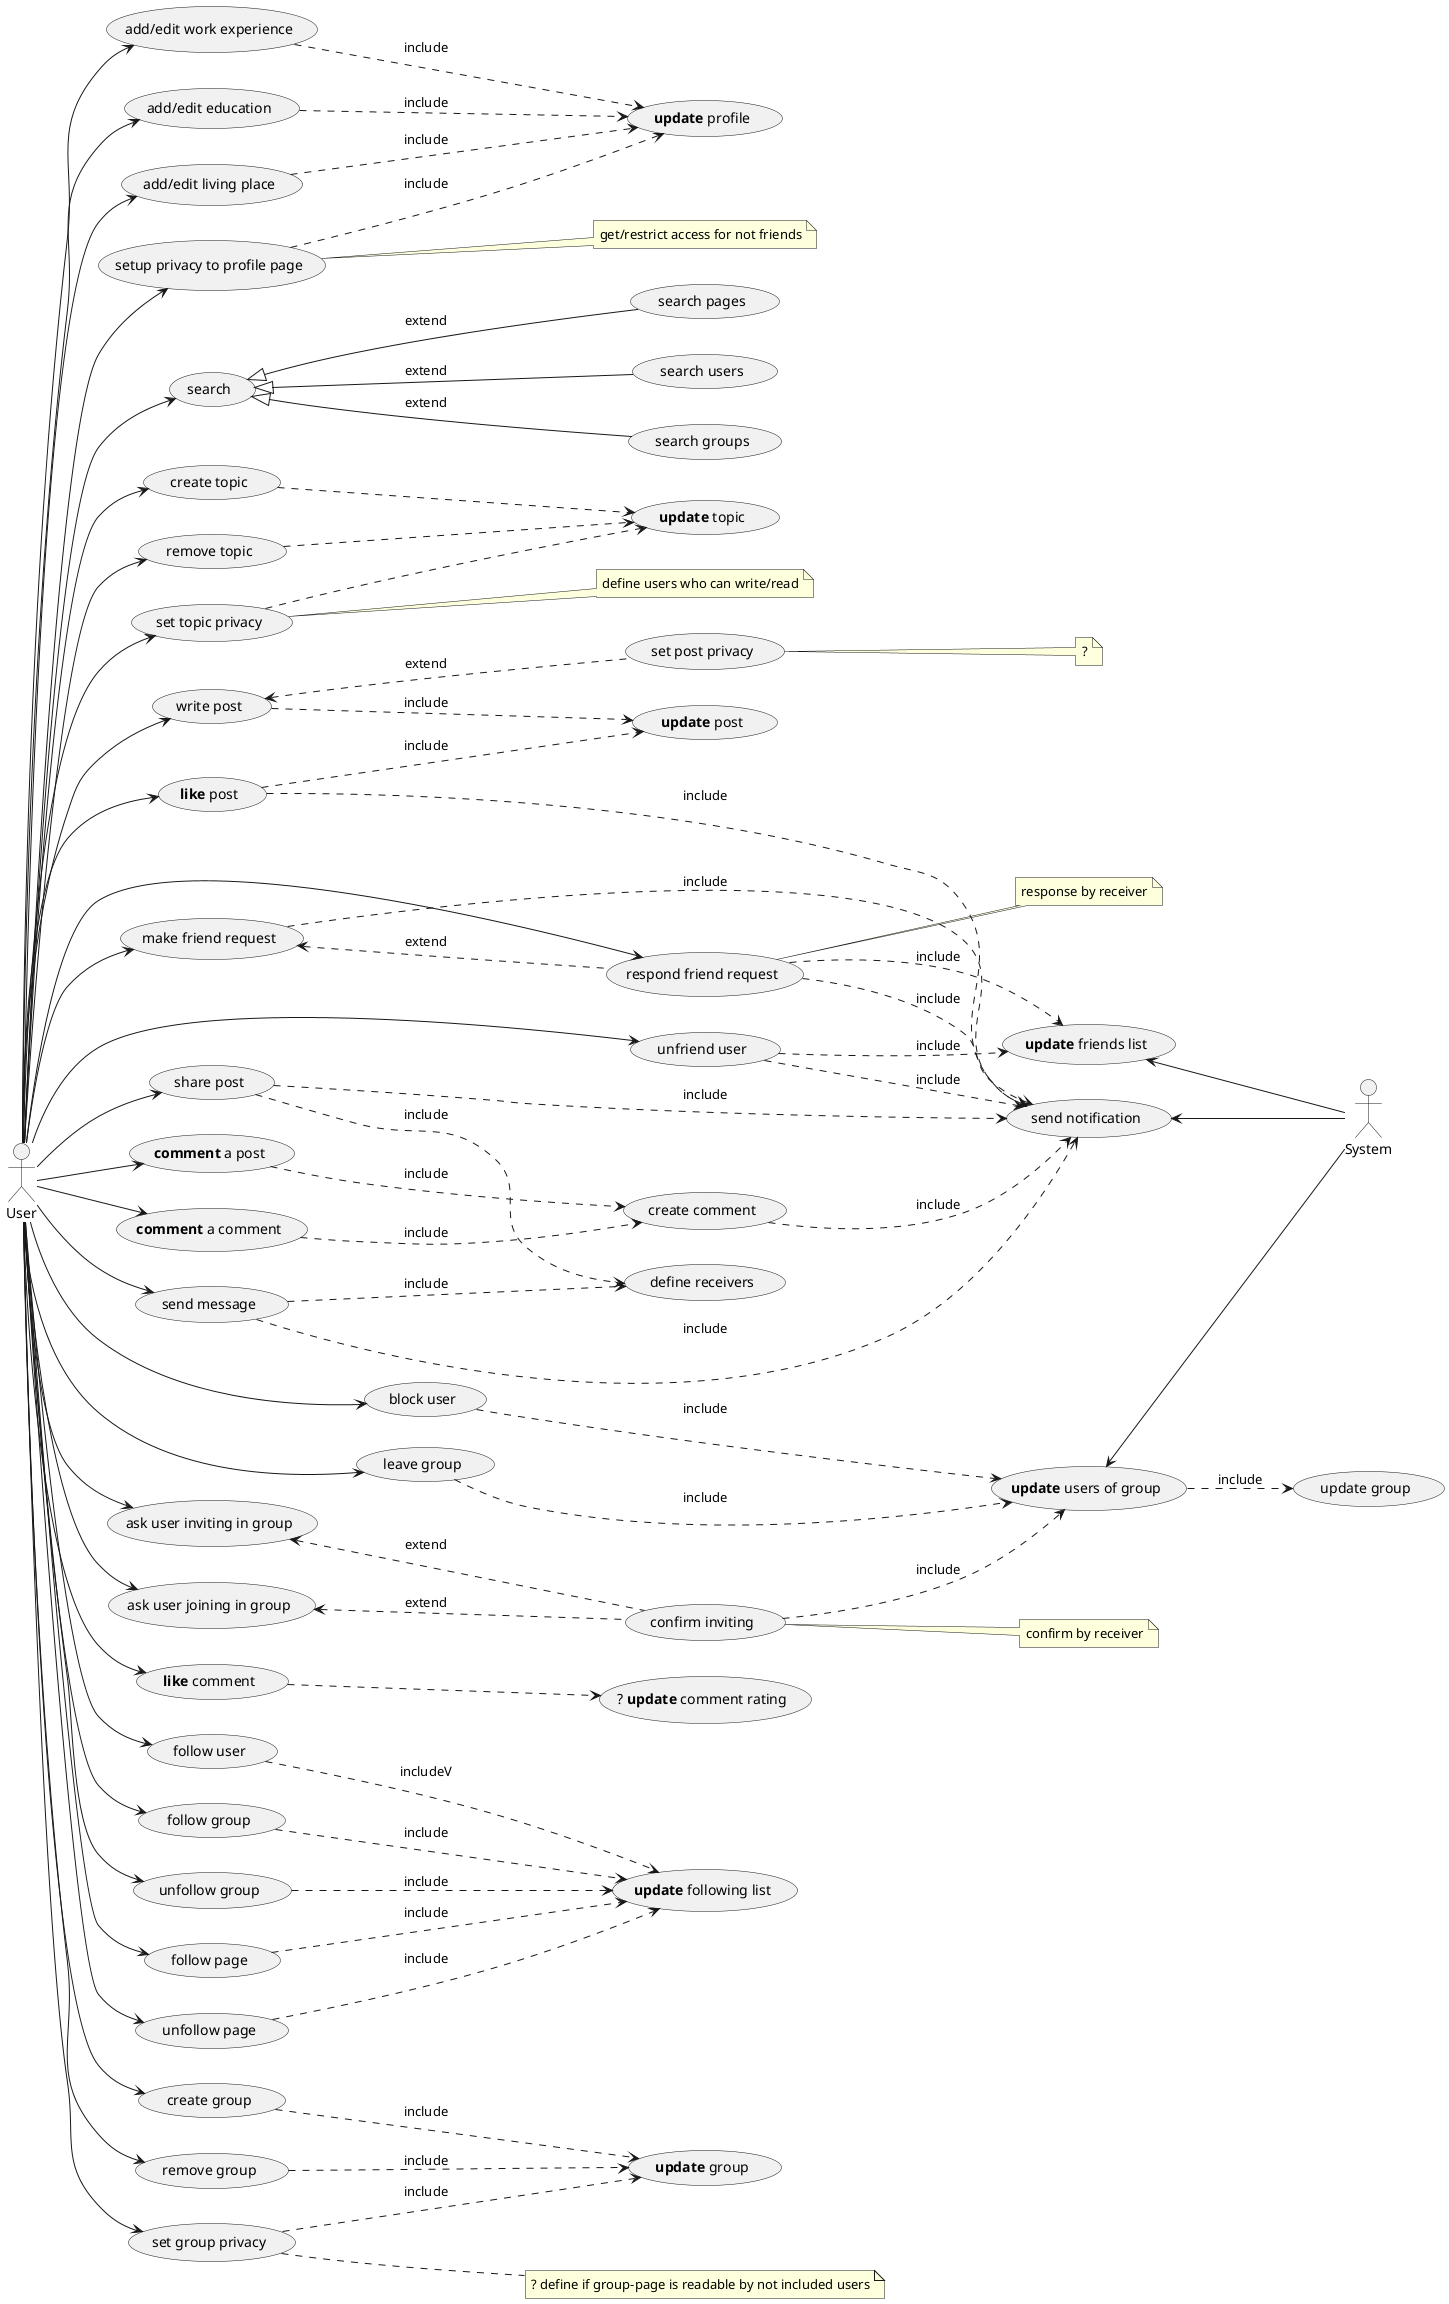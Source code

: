 @startuml
left to right direction

User --> (add/edit work experience)
    (add/edit work experience) ..> (**update** profile): include
User --> (add/edit education)
    (add/edit education) ..> (**update** profile): include
User --> (add/edit living place)
    (add/edit living place) ..> (**update** profile): include
User --> (setup privacy to profile page)
note right of (setup privacy to profile page): get/restrict access for not friends
    (setup privacy to profile page) ..> (**update** profile): include

User --> (search)
    (search) <|-- (search groups): extend
    (search) <|-- (search pages): extend
    (search) <|-- (search users): extend

User --> (create topic)
    (create topic) ..> (**update** topic)
User --> (remove topic)
    (remove topic) ..> (**update** topic)
User --> (set topic privacy)
    note right of (set topic privacy): define users who can write/read
    (set topic privacy) ..> (**update** topic)

User --> (write post)
    (write post) <.. (set post privacy): extend
    note right of (set post privacy): ?
        (write post) ..> (**update** post): include

User --> (make friend request)
    (make friend request) <.. (respond friend request): extend
    note right of (respond friend request): response by receiver
        (respond friend request) ..> (**update** friends list): include
    (make friend request) ..> (send notification): include
User --> (respond friend request)
    (respond friend request) ..> (send notification): include
User --> (unfriend user)
    (unfriend user) ..> (send notification): include
    (unfriend user) ..> (**update** friends list): include
User --> (block user)
    (block user) ..> (**update** users of group): include
        (**update** users of group) ..> (update group): include

User --> (**like** post)
    (**like** post) ..> (**update** post): include
    (**like** post) ..> (send notification): include
User --> (share post)
    (share post) ..> (define receivers): include
    (share post) ..> (send notification): include
User --> (**comment** a post)
    (**comment** a post) ..> (create comment): include
        (create comment) ..> (send notification): include
User --> (**comment** a comment)
    (**comment** a comment) ..> (create comment): include
User --> (send message)
    (send message) ..> (define receivers): include
    (send message) ..> (send notification): include
User --> (**like** comment)
    (**like** comment) ..> (? **update** comment rating)

User --> (follow user)
    (follow user) ..> (**update** following list): includeV
User --> (follow group)
    (follow group) ..> (**update** following list): include
User --> (unfollow group)
    (unfollow group) ..> (**update** following list): include
User --> (follow page)
    (follow page) ..> (**update** following list): include
User --> (unfollow page)
    (unfollow page) ..> (**update** following list): include

User --> (leave group)
    (leave group) ..> (**update** users of group): include
User --> (ask user inviting in group)
    (ask user inviting in group) <.. (confirm inviting): extend
        (confirm inviting) ..> (**update** users of group): include
        note right of (confirm inviting): confirm by receiver
User --> (ask user joining in group)
    (ask user joining in group) <.. (confirm inviting): extend

(send notification) <-- System
(**update** users of group) <-- System
(**update** friends list) <-- System

User --> (create group)
    (create group) ..> (**update** group): include
User --> (remove group)
    (remove group) ..> (**update** group): include
User --> (set group privacy)
    (set group privacy) ..> (**update** group): include
note right of (set group privacy): ? define if group-page is readable by not included users

@enduml
